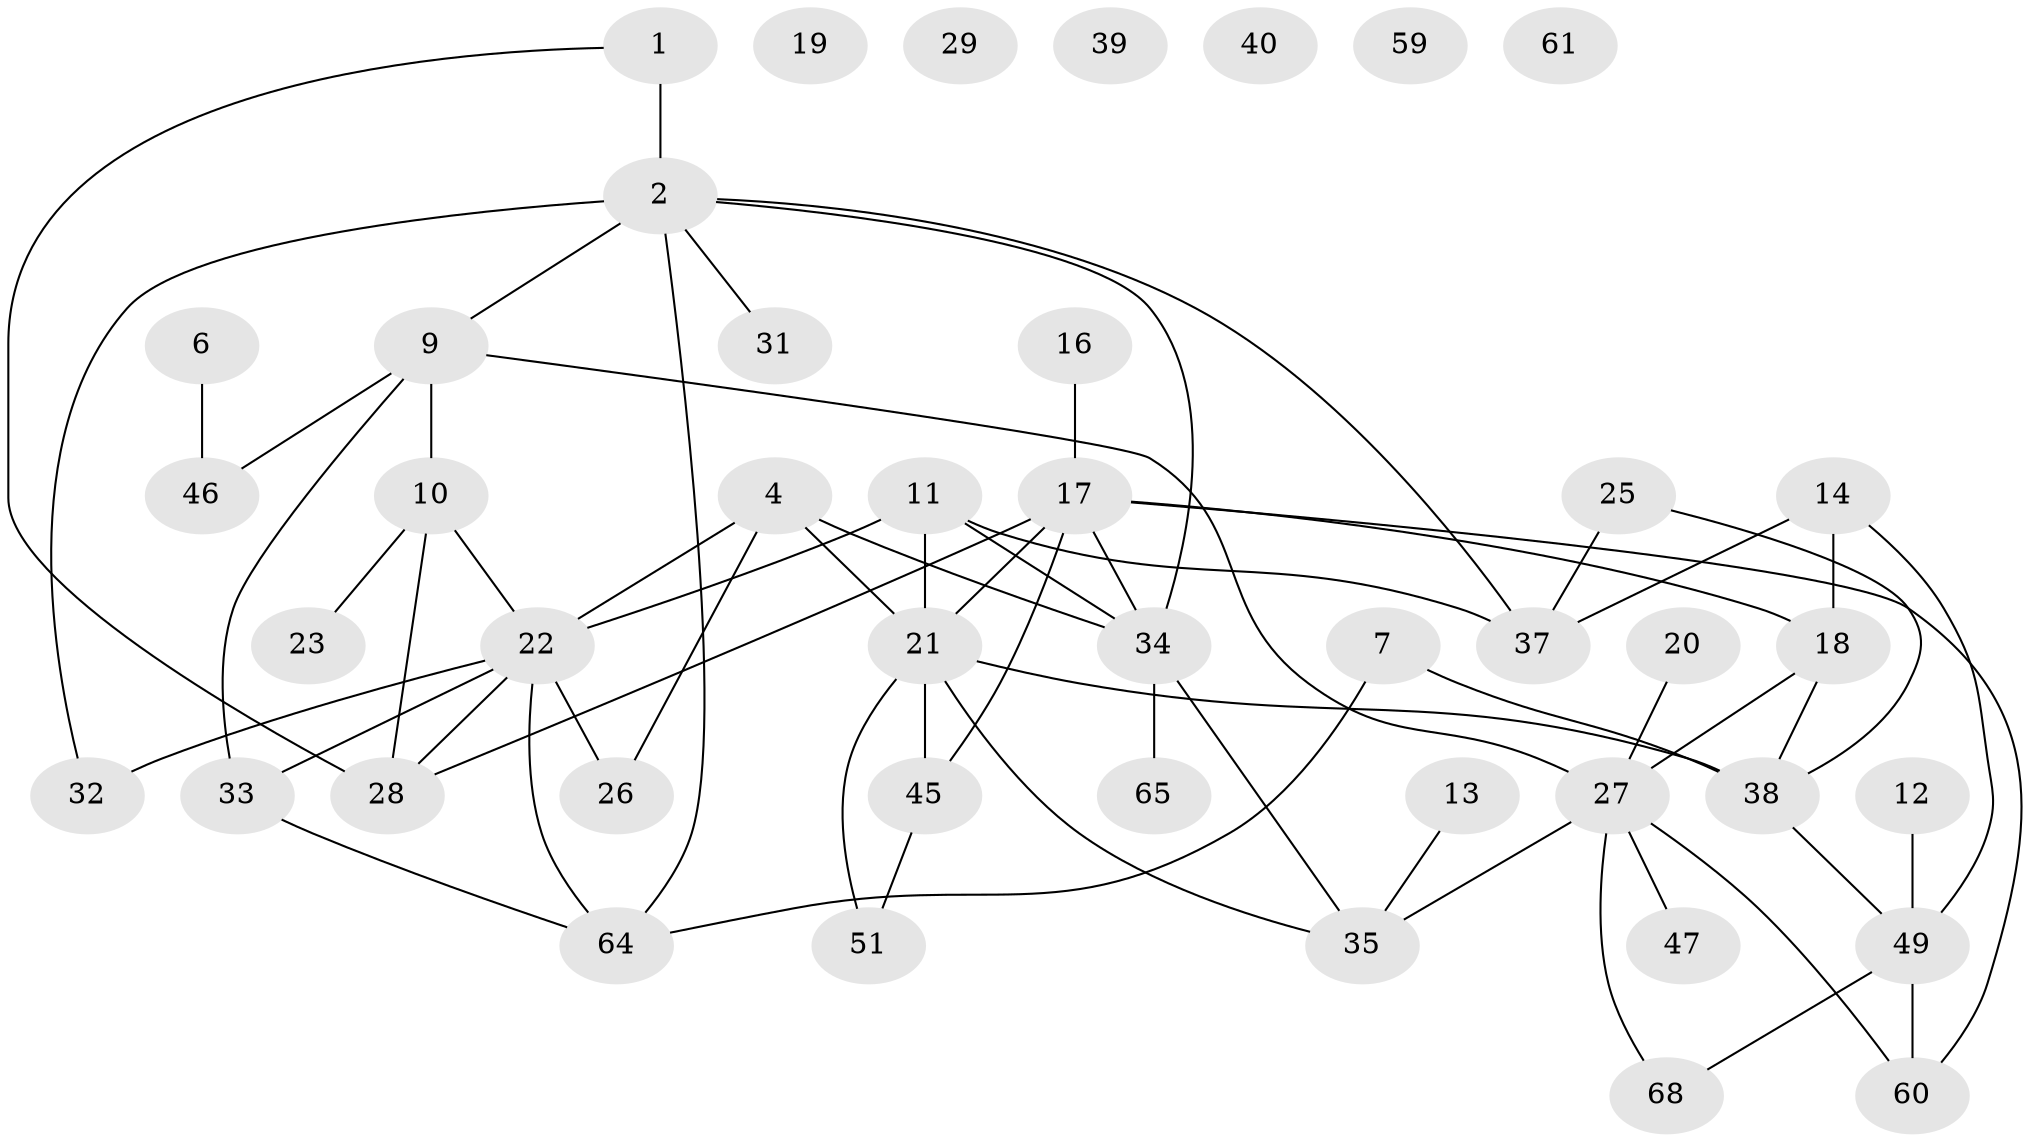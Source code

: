 // Generated by graph-tools (version 1.1) at 2025/23/03/03/25 07:23:27]
// undirected, 44 vertices, 63 edges
graph export_dot {
graph [start="1"]
  node [color=gray90,style=filled];
  1 [super="+3"];
  2 [super="+8"];
  4 [super="+5"];
  6;
  7 [super="+15"];
  9 [super="+50"];
  10 [super="+52"];
  11 [super="+53"];
  12;
  13 [super="+30"];
  14 [super="+63"];
  16;
  17 [super="+57"];
  18 [super="+24"];
  19;
  20;
  21 [super="+36"];
  22 [super="+43"];
  23;
  25;
  26;
  27 [super="+48"];
  28 [super="+55"];
  29;
  31;
  32;
  33 [super="+66"];
  34 [super="+41"];
  35 [super="+44"];
  37 [super="+62"];
  38 [super="+42"];
  39;
  40;
  45 [super="+67"];
  46 [super="+58"];
  47;
  49 [super="+54"];
  51 [super="+56"];
  59;
  60;
  61;
  64;
  65;
  68;
  1 -- 2 [weight=2];
  1 -- 28;
  2 -- 32;
  2 -- 64;
  2 -- 37;
  2 -- 31;
  2 -- 9;
  2 -- 34;
  4 -- 21;
  4 -- 26;
  4 -- 34;
  4 -- 22;
  6 -- 46;
  7 -- 64;
  7 -- 38;
  9 -- 27;
  9 -- 46;
  9 -- 10 [weight=2];
  9 -- 33;
  10 -- 22;
  10 -- 23;
  10 -- 28;
  11 -- 22;
  11 -- 37;
  11 -- 21;
  11 -- 34;
  12 -- 49;
  13 -- 35;
  14 -- 49;
  14 -- 18;
  14 -- 37;
  16 -- 17;
  17 -- 28;
  17 -- 18;
  17 -- 21 [weight=2];
  17 -- 60;
  17 -- 45;
  17 -- 34;
  18 -- 27;
  18 -- 38;
  20 -- 27;
  21 -- 35;
  21 -- 38;
  21 -- 45;
  21 -- 51;
  22 -- 26;
  22 -- 32;
  22 -- 64;
  22 -- 28;
  22 -- 33;
  25 -- 38;
  25 -- 37;
  27 -- 35;
  27 -- 60;
  27 -- 68;
  27 -- 47;
  33 -- 64;
  34 -- 65;
  34 -- 35;
  38 -- 49;
  45 -- 51;
  49 -- 60;
  49 -- 68;
}

